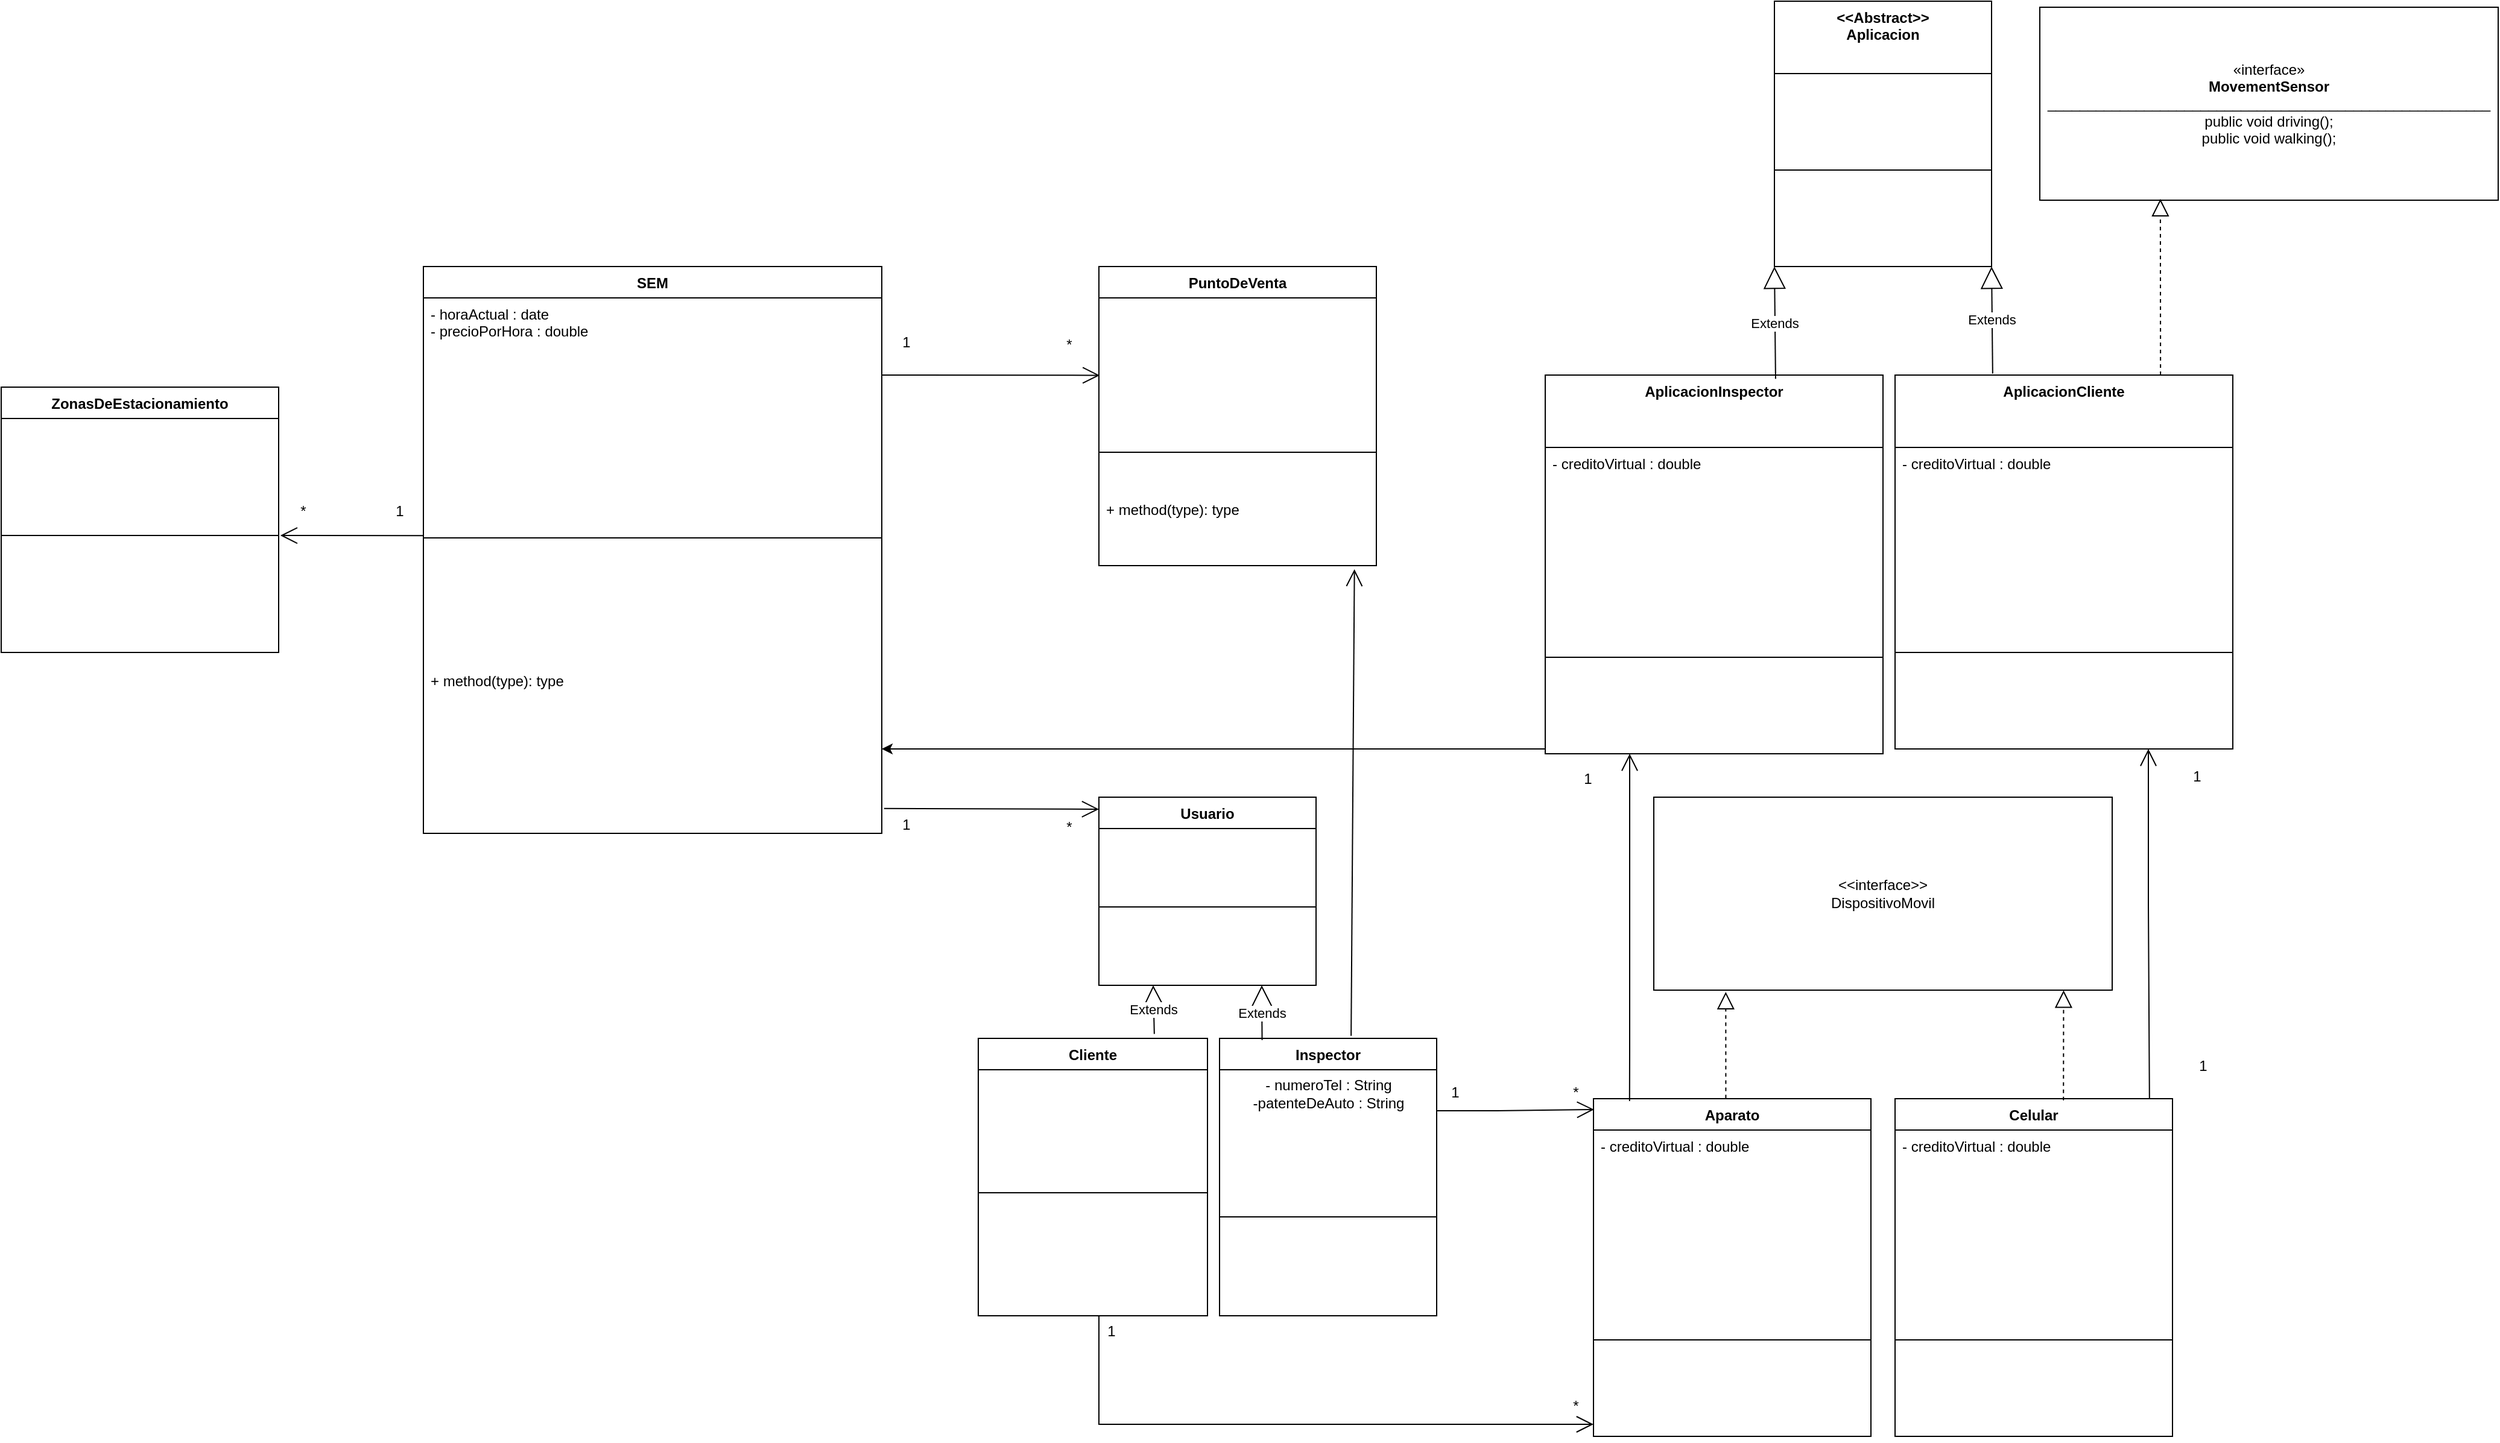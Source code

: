 <mxfile version="21.6.5" type="device">
  <diagram name="Página-1" id="Ph8hgLy5qz2Ab7b8ZbOv">
    <mxGraphModel dx="4955" dy="4215" grid="1" gridSize="10" guides="0" tooltips="0" connect="1" arrows="1" fold="1" page="1" pageScale="1" pageWidth="850" pageHeight="1100" math="0" shadow="0">
      <root>
        <mxCell id="0" />
        <mxCell id="1" parent="0" />
        <mxCell id="8a3vDf_izCCoVC7hsI8W-1" value="SEM" style="swimlane;fontStyle=1;align=center;verticalAlign=top;childLayout=stackLayout;horizontal=1;startSize=26;horizontalStack=0;resizeParent=1;resizeParentMax=0;resizeLast=0;collapsible=1;marginBottom=0;whiteSpace=wrap;html=1;" parent="1" vertex="1">
          <mxGeometry y="-1010" width="380" height="470" as="geometry" />
        </mxCell>
        <mxCell id="8a3vDf_izCCoVC7hsI8W-2" value="- horaActual : date&lt;br&gt;- precioPorHora : double" style="text;strokeColor=none;fillColor=none;align=left;verticalAlign=top;spacingLeft=4;spacingRight=4;overflow=hidden;rotatable=0;points=[[0,0.5],[1,0.5]];portConstraint=eastwest;whiteSpace=wrap;html=1;" parent="8a3vDf_izCCoVC7hsI8W-1" vertex="1">
          <mxGeometry y="26" width="380" height="94" as="geometry" />
        </mxCell>
        <mxCell id="8a3vDf_izCCoVC7hsI8W-3" value="" style="line;strokeWidth=1;fillColor=none;align=left;verticalAlign=middle;spacingTop=-1;spacingLeft=3;spacingRight=3;rotatable=0;labelPosition=right;points=[];portConstraint=eastwest;strokeColor=inherit;" parent="8a3vDf_izCCoVC7hsI8W-1" vertex="1">
          <mxGeometry y="120" width="380" height="210" as="geometry" />
        </mxCell>
        <mxCell id="8a3vDf_izCCoVC7hsI8W-4" value="+ method(type): type" style="text;strokeColor=none;fillColor=none;align=left;verticalAlign=top;spacingLeft=4;spacingRight=4;overflow=hidden;rotatable=0;points=[[0,0.5],[1,0.5]];portConstraint=eastwest;whiteSpace=wrap;html=1;" parent="8a3vDf_izCCoVC7hsI8W-1" vertex="1">
          <mxGeometry y="330" width="380" height="140" as="geometry" />
        </mxCell>
        <mxCell id="8a3vDf_izCCoVC7hsI8W-12" value="PuntoDeVenta" style="swimlane;fontStyle=1;align=center;verticalAlign=top;childLayout=stackLayout;horizontal=1;startSize=26;horizontalStack=0;resizeParent=1;resizeParentMax=0;resizeLast=0;collapsible=1;marginBottom=0;whiteSpace=wrap;html=1;" parent="1" vertex="1">
          <mxGeometry x="560" y="-1010" width="230" height="248" as="geometry" />
        </mxCell>
        <mxCell id="8a3vDf_izCCoVC7hsI8W-13" value="&lt;br&gt;&lt;blockquote style=&quot;margin: 0 0 0 40px; border: none; padding: 0px;&quot;&gt;&lt;/blockquote&gt;" style="text;strokeColor=none;fillColor=none;align=left;verticalAlign=top;spacingLeft=4;spacingRight=4;overflow=hidden;rotatable=0;points=[[0,0.5],[1,0.5]];portConstraint=eastwest;whiteSpace=wrap;html=1;" parent="8a3vDf_izCCoVC7hsI8W-12" vertex="1">
          <mxGeometry y="26" width="230" height="94" as="geometry" />
        </mxCell>
        <mxCell id="8a3vDf_izCCoVC7hsI8W-14" value="" style="line;strokeWidth=1;fillColor=none;align=left;verticalAlign=middle;spacingTop=-1;spacingLeft=3;spacingRight=3;rotatable=0;labelPosition=right;points=[];portConstraint=eastwest;strokeColor=inherit;" parent="8a3vDf_izCCoVC7hsI8W-12" vertex="1">
          <mxGeometry y="120" width="230" height="68" as="geometry" />
        </mxCell>
        <mxCell id="8a3vDf_izCCoVC7hsI8W-15" value="+ method(type): type" style="text;strokeColor=none;fillColor=none;align=left;verticalAlign=top;spacingLeft=4;spacingRight=4;overflow=hidden;rotatable=0;points=[[0,0.5],[1,0.5]];portConstraint=eastwest;whiteSpace=wrap;html=1;" parent="8a3vDf_izCCoVC7hsI8W-12" vertex="1">
          <mxGeometry y="188" width="230" height="60" as="geometry" />
        </mxCell>
        <mxCell id="8a3vDf_izCCoVC7hsI8W-21" value="Usuario&lt;br&gt;" style="swimlane;fontStyle=1;align=center;verticalAlign=top;childLayout=stackLayout;horizontal=1;startSize=26;horizontalStack=0;resizeParent=1;resizeParentMax=0;resizeLast=0;collapsible=1;marginBottom=0;whiteSpace=wrap;html=1;" parent="1" vertex="1">
          <mxGeometry x="560" y="-570" width="180" height="156" as="geometry" />
        </mxCell>
        <mxCell id="8a3vDf_izCCoVC7hsI8W-23" value="" style="line;strokeWidth=1;fillColor=none;align=left;verticalAlign=middle;spacingTop=-1;spacingLeft=3;spacingRight=3;rotatable=0;labelPosition=right;points=[];portConstraint=eastwest;strokeColor=inherit;" parent="8a3vDf_izCCoVC7hsI8W-21" vertex="1">
          <mxGeometry y="26" width="180" height="130" as="geometry" />
        </mxCell>
        <mxCell id="8a3vDf_izCCoVC7hsI8W-27" value="Aparato" style="swimlane;fontStyle=1;align=center;verticalAlign=top;childLayout=stackLayout;horizontal=1;startSize=26;horizontalStack=0;resizeParent=1;resizeParentMax=0;resizeLast=0;collapsible=1;marginBottom=0;whiteSpace=wrap;html=1;" parent="1" vertex="1">
          <mxGeometry x="970" y="-320" width="230" height="280" as="geometry" />
        </mxCell>
        <mxCell id="8a3vDf_izCCoVC7hsI8W-28" value="- creditoVirtual : double&lt;br&gt;" style="text;strokeColor=none;fillColor=none;align=left;verticalAlign=top;spacingLeft=4;spacingRight=4;overflow=hidden;rotatable=0;points=[[0,0.5],[1,0.5]];portConstraint=eastwest;whiteSpace=wrap;html=1;" parent="8a3vDf_izCCoVC7hsI8W-27" vertex="1">
          <mxGeometry y="26" width="230" height="94" as="geometry" />
        </mxCell>
        <mxCell id="8a3vDf_izCCoVC7hsI8W-29" value="" style="line;strokeWidth=1;fillColor=none;align=left;verticalAlign=middle;spacingTop=-1;spacingLeft=3;spacingRight=3;rotatable=0;labelPosition=right;points=[];portConstraint=eastwest;strokeColor=inherit;" parent="8a3vDf_izCCoVC7hsI8W-27" vertex="1">
          <mxGeometry y="120" width="230" height="160" as="geometry" />
        </mxCell>
        <mxCell id="8a3vDf_izCCoVC7hsI8W-80" style="edgeStyle=orthogonalEdgeStyle;rounded=0;orthogonalLoop=1;jettySize=auto;html=1;entryX=1;entryY=0.5;entryDx=0;entryDy=0;exitX=0;exitY=1;exitDx=0;exitDy=0;" parent="1" target="8a3vDf_izCCoVC7hsI8W-4" edge="1" source="8a3vDf_izCCoVC7hsI8W-124">
          <mxGeometry relative="1" as="geometry">
            <mxPoint x="1640" y="-370" as="sourcePoint" />
            <Array as="points">
              <mxPoint x="930" y="-610" />
            </Array>
          </mxGeometry>
        </mxCell>
        <mxCell id="8a3vDf_izCCoVC7hsI8W-48" value="&amp;lt;&amp;lt;Abstract&amp;gt;&amp;gt;&lt;br&gt;Aplicacion" style="swimlane;fontStyle=1;align=center;verticalAlign=top;childLayout=stackLayout;horizontal=1;startSize=60;horizontalStack=0;resizeParent=1;resizeParentMax=0;resizeLast=0;collapsible=1;marginBottom=0;whiteSpace=wrap;html=1;" parent="1" vertex="1">
          <mxGeometry x="1120" y="-1230" width="180" height="220" as="geometry" />
        </mxCell>
        <mxCell id="8a3vDf_izCCoVC7hsI8W-50" value="" style="line;strokeWidth=1;fillColor=none;align=left;verticalAlign=middle;spacingTop=-1;spacingLeft=3;spacingRight=3;rotatable=0;labelPosition=right;points=[];portConstraint=eastwest;strokeColor=inherit;" parent="8a3vDf_izCCoVC7hsI8W-48" vertex="1">
          <mxGeometry y="60" width="180" height="160" as="geometry" />
        </mxCell>
        <mxCell id="8a3vDf_izCCoVC7hsI8W-43" value="" style="endArrow=open;endFill=1;endSize=12;html=1;rounded=0;exitX=0.606;exitY=-0.009;exitDx=0;exitDy=0;exitPerimeter=0;entryX=0.921;entryY=1.049;entryDx=0;entryDy=0;entryPerimeter=0;" parent="1" source="8a3vDf_izCCoVC7hsI8W-121" target="8a3vDf_izCCoVC7hsI8W-15" edge="1">
          <mxGeometry width="160" relative="1" as="geometry">
            <mxPoint x="350" y="-107.5" as="sourcePoint" />
            <mxPoint x="930.606" y="-320" as="targetPoint" />
          </mxGeometry>
        </mxCell>
        <mxCell id="8a3vDf_izCCoVC7hsI8W-9" value="" style="endArrow=open;endFill=1;endSize=12;html=1;rounded=0;entryX=0.003;entryY=0.683;entryDx=0;entryDy=0;entryPerimeter=0;exitX=1;exitY=0.681;exitDx=0;exitDy=0;exitPerimeter=0;" parent="1" source="8a3vDf_izCCoVC7hsI8W-2" target="8a3vDf_izCCoVC7hsI8W-13" edge="1">
          <mxGeometry width="160" relative="1" as="geometry">
            <mxPoint x="300" y="98" as="sourcePoint" />
            <mxPoint x="530" y="98" as="targetPoint" />
          </mxGeometry>
        </mxCell>
        <mxCell id="8a3vDf_izCCoVC7hsI8W-88" value="Cliente" style="swimlane;fontStyle=1;align=center;verticalAlign=top;childLayout=stackLayout;horizontal=1;startSize=26;horizontalStack=0;resizeParent=1;resizeParentMax=0;resizeLast=0;collapsible=1;marginBottom=0;whiteSpace=wrap;html=1;" parent="1" vertex="1">
          <mxGeometry x="460" y="-370" width="190" height="230" as="geometry" />
        </mxCell>
        <mxCell id="8a3vDf_izCCoVC7hsI8W-90" value="" style="line;strokeWidth=1;fillColor=none;align=left;verticalAlign=middle;spacingTop=-1;spacingLeft=3;spacingRight=3;rotatable=0;labelPosition=right;points=[];portConstraint=eastwest;strokeColor=inherit;" parent="8a3vDf_izCCoVC7hsI8W-88" vertex="1">
          <mxGeometry y="26" width="190" height="204" as="geometry" />
        </mxCell>
        <mxCell id="8a3vDf_izCCoVC7hsI8W-106" value="ZonasDeEstacionamiento" style="swimlane;fontStyle=1;align=center;verticalAlign=top;childLayout=stackLayout;horizontal=1;startSize=26;horizontalStack=0;resizeParent=1;resizeParentMax=0;resizeLast=0;collapsible=1;marginBottom=0;whiteSpace=wrap;html=1;" parent="1" vertex="1">
          <mxGeometry x="-350" y="-910" width="230" height="220" as="geometry" />
        </mxCell>
        <mxCell id="8a3vDf_izCCoVC7hsI8W-108" value="" style="line;strokeWidth=1;fillColor=none;align=left;verticalAlign=middle;spacingTop=-1;spacingLeft=3;spacingRight=3;rotatable=0;labelPosition=right;points=[];portConstraint=eastwest;strokeColor=inherit;" parent="8a3vDf_izCCoVC7hsI8W-106" vertex="1">
          <mxGeometry y="26" width="230" height="194" as="geometry" />
        </mxCell>
        <mxCell id="8a3vDf_izCCoVC7hsI8W-120" value="Extends" style="endArrow=block;endSize=16;endFill=0;html=1;rounded=0;exitX=0.768;exitY=-0.016;exitDx=0;exitDy=0;exitPerimeter=0;entryX=0.25;entryY=1;entryDx=0;entryDy=0;" parent="1" source="8a3vDf_izCCoVC7hsI8W-88" target="8a3vDf_izCCoVC7hsI8W-21" edge="1">
          <mxGeometry width="160" relative="1" as="geometry">
            <mxPoint x="30" y="130" as="sourcePoint" />
            <mxPoint x="160" y="-300" as="targetPoint" />
          </mxGeometry>
        </mxCell>
        <mxCell id="8a3vDf_izCCoVC7hsI8W-121" value="Inspector" style="swimlane;fontStyle=1;align=center;verticalAlign=top;childLayout=stackLayout;horizontal=1;startSize=26;horizontalStack=0;resizeParent=1;resizeParentMax=0;resizeLast=0;collapsible=1;marginBottom=0;whiteSpace=wrap;html=1;" parent="1" vertex="1">
          <mxGeometry x="660" y="-370" width="180" height="230" as="geometry" />
        </mxCell>
        <mxCell id="8a3vDf_izCCoVC7hsI8W-150" value="- numeroTel : String&lt;br&gt;-patenteDeAuto : String" style="text;html=1;align=center;verticalAlign=middle;resizable=0;points=[];autosize=1;strokeColor=none;fillColor=none;" parent="8a3vDf_izCCoVC7hsI8W-121" vertex="1">
          <mxGeometry y="26" width="180" height="40" as="geometry" />
        </mxCell>
        <mxCell id="8a3vDf_izCCoVC7hsI8W-122" value="" style="line;strokeWidth=1;fillColor=none;align=left;verticalAlign=middle;spacingTop=-1;spacingLeft=3;spacingRight=3;rotatable=0;labelPosition=right;points=[];portConstraint=eastwest;strokeColor=inherit;" parent="8a3vDf_izCCoVC7hsI8W-121" vertex="1">
          <mxGeometry y="66" width="180" height="164" as="geometry" />
        </mxCell>
        <mxCell id="8a3vDf_izCCoVC7hsI8W-123" value="Extends" style="endArrow=block;endSize=16;endFill=0;html=1;rounded=0;entryX=0.75;entryY=1;entryDx=0;entryDy=0;exitX=0.196;exitY=0.006;exitDx=0;exitDy=0;exitPerimeter=0;" parent="1" source="8a3vDf_izCCoVC7hsI8W-121" target="8a3vDf_izCCoVC7hsI8W-21" edge="1">
          <mxGeometry width="160" relative="1" as="geometry">
            <mxPoint x="-200" y="94" as="sourcePoint" />
            <mxPoint x="45" as="targetPoint" />
          </mxGeometry>
        </mxCell>
        <mxCell id="8a3vDf_izCCoVC7hsI8W-124" value="AplicacionInspector" style="swimlane;fontStyle=1;align=center;verticalAlign=top;childLayout=stackLayout;horizontal=1;startSize=60;horizontalStack=0;resizeParent=1;resizeParentMax=0;resizeLast=0;collapsible=1;marginBottom=0;whiteSpace=wrap;html=1;" parent="1" vertex="1">
          <mxGeometry x="930" y="-920" width="280" height="314" as="geometry" />
        </mxCell>
        <mxCell id="8a3vDf_izCCoVC7hsI8W-125" value="- creditoVirtual : double" style="text;strokeColor=none;fillColor=none;align=left;verticalAlign=top;spacingLeft=4;spacingRight=4;overflow=hidden;rotatable=0;points=[[0,0.5],[1,0.5]];portConstraint=eastwest;whiteSpace=wrap;html=1;" parent="8a3vDf_izCCoVC7hsI8W-124" vertex="1">
          <mxGeometry y="60" width="280" height="94" as="geometry" />
        </mxCell>
        <mxCell id="8a3vDf_izCCoVC7hsI8W-126" value="" style="line;strokeWidth=1;fillColor=none;align=left;verticalAlign=middle;spacingTop=-1;spacingLeft=3;spacingRight=3;rotatable=0;labelPosition=right;points=[];portConstraint=eastwest;strokeColor=inherit;" parent="8a3vDf_izCCoVC7hsI8W-124" vertex="1">
          <mxGeometry y="154" width="280" height="160" as="geometry" />
        </mxCell>
        <mxCell id="8a3vDf_izCCoVC7hsI8W-127" value="AplicacionCliente" style="swimlane;fontStyle=1;align=center;verticalAlign=top;childLayout=stackLayout;horizontal=1;startSize=60;horizontalStack=0;resizeParent=1;resizeParentMax=0;resizeLast=0;collapsible=1;marginBottom=0;whiteSpace=wrap;html=1;" parent="1" vertex="1">
          <mxGeometry x="1220" y="-920" width="280" height="310" as="geometry" />
        </mxCell>
        <mxCell id="8a3vDf_izCCoVC7hsI8W-128" value="- creditoVirtual : double" style="text;strokeColor=none;fillColor=none;align=left;verticalAlign=top;spacingLeft=4;spacingRight=4;overflow=hidden;rotatable=0;points=[[0,0.5],[1,0.5]];portConstraint=eastwest;whiteSpace=wrap;html=1;" parent="8a3vDf_izCCoVC7hsI8W-127" vertex="1">
          <mxGeometry y="60" width="280" height="90" as="geometry" />
        </mxCell>
        <mxCell id="8a3vDf_izCCoVC7hsI8W-129" value="" style="line;strokeWidth=1;fillColor=none;align=left;verticalAlign=middle;spacingTop=-1;spacingLeft=3;spacingRight=3;rotatable=0;labelPosition=right;points=[];portConstraint=eastwest;strokeColor=inherit;" parent="8a3vDf_izCCoVC7hsI8W-127" vertex="1">
          <mxGeometry y="150" width="280" height="160" as="geometry" />
        </mxCell>
        <mxCell id="8a3vDf_izCCoVC7hsI8W-130" value="Extends" style="endArrow=block;endSize=16;endFill=0;html=1;rounded=0;entryX=0;entryY=1;entryDx=0;entryDy=0;exitX=0.682;exitY=0.01;exitDx=0;exitDy=0;exitPerimeter=0;" parent="1" source="8a3vDf_izCCoVC7hsI8W-124" target="8a3vDf_izCCoVC7hsI8W-48" edge="1">
          <mxGeometry width="160" relative="1" as="geometry">
            <mxPoint x="1580" y="-316" as="sourcePoint" />
            <mxPoint x="1825" y="-410" as="targetPoint" />
          </mxGeometry>
        </mxCell>
        <mxCell id="8a3vDf_izCCoVC7hsI8W-131" value="Extends" style="endArrow=block;endSize=16;endFill=0;html=1;rounded=0;exitX=0.289;exitY=-0.004;exitDx=0;exitDy=0;entryX=1;entryY=1;entryDx=0;entryDy=0;exitPerimeter=0;" parent="1" source="8a3vDf_izCCoVC7hsI8W-127" target="8a3vDf_izCCoVC7hsI8W-48" edge="1">
          <mxGeometry width="160" relative="1" as="geometry">
            <mxPoint x="1990" y="-330" as="sourcePoint" />
            <mxPoint x="2040" y="-420" as="targetPoint" />
          </mxGeometry>
        </mxCell>
        <mxCell id="8a3vDf_izCCoVC7hsI8W-147" value="" style="endArrow=open;endFill=1;endSize=12;html=1;rounded=0;exitX=1.005;exitY=0.853;exitDx=0;exitDy=0;exitPerimeter=0;entryX=0;entryY=0.064;entryDx=0;entryDy=0;entryPerimeter=0;" parent="1" source="8a3vDf_izCCoVC7hsI8W-4" target="8a3vDf_izCCoVC7hsI8W-21" edge="1">
          <mxGeometry width="160" relative="1" as="geometry">
            <mxPoint x="380" y="-570" as="sourcePoint" />
            <mxPoint x="520" y="-560" as="targetPoint" />
            <Array as="points" />
          </mxGeometry>
        </mxCell>
        <mxCell id="8a3vDf_izCCoVC7hsI8W-160" value="«interface»&lt;br&gt;&lt;b&gt;MovementSensor&lt;/b&gt;&lt;br&gt;_______________________________________________________&lt;br&gt;&lt;div style=&quot;&quot;&gt;&lt;span style=&quot;background-color: initial;&quot;&gt;public void driving();&lt;/span&gt;&lt;br&gt;&lt;/div&gt;&lt;div style=&quot;&quot;&gt;&lt;span style=&quot;background-color: initial;&quot;&gt;public void walking();&lt;/span&gt;&lt;br&gt;&lt;/div&gt;" style="html=1;whiteSpace=wrap;" parent="1" vertex="1">
          <mxGeometry x="1340" y="-1225" width="380" height="160" as="geometry" />
        </mxCell>
        <mxCell id="8a3vDf_izCCoVC7hsI8W-161" value="" style="endArrow=block;dashed=1;endFill=0;endSize=12;html=1;rounded=0;exitX=0.786;exitY=0;exitDx=0;exitDy=0;entryX=0.263;entryY=0.993;entryDx=0;entryDy=0;exitPerimeter=0;entryPerimeter=0;" parent="1" source="8a3vDf_izCCoVC7hsI8W-127" target="8a3vDf_izCCoVC7hsI8W-160" edge="1">
          <mxGeometry width="160" relative="1" as="geometry">
            <mxPoint x="1910" y="-660" as="sourcePoint" />
            <mxPoint x="2060" y="-480" as="targetPoint" />
          </mxGeometry>
        </mxCell>
        <mxCell id="8a3vDf_izCCoVC7hsI8W-162" value="&amp;lt;&amp;lt;interface&amp;gt;&amp;gt;&lt;br&gt;DispositivoMovil" style="html=1;whiteSpace=wrap;" parent="1" vertex="1">
          <mxGeometry x="1020" y="-570" width="380" height="160" as="geometry" />
        </mxCell>
        <mxCell id="8a3vDf_izCCoVC7hsI8W-163" value="" style="endArrow=block;dashed=1;endFill=0;endSize=12;html=1;rounded=0;exitX=0.477;exitY=-0.001;exitDx=0;exitDy=0;entryX=0.157;entryY=1.009;entryDx=0;entryDy=0;entryPerimeter=0;exitPerimeter=0;" parent="1" source="8a3vDf_izCCoVC7hsI8W-27" target="8a3vDf_izCCoVC7hsI8W-162" edge="1">
          <mxGeometry width="160" relative="1" as="geometry">
            <mxPoint x="1375" y="-504" as="sourcePoint" />
            <mxPoint x="1197" y="-859" as="targetPoint" />
          </mxGeometry>
        </mxCell>
        <mxCell id="8a3vDf_izCCoVC7hsI8W-164" value="Celular" style="swimlane;fontStyle=1;align=center;verticalAlign=top;childLayout=stackLayout;horizontal=1;startSize=26;horizontalStack=0;resizeParent=1;resizeParentMax=0;resizeLast=0;collapsible=1;marginBottom=0;whiteSpace=wrap;html=1;" parent="1" vertex="1">
          <mxGeometry x="1220" y="-320" width="230" height="280" as="geometry">
            <mxRectangle x="1230" y="-610" width="90" height="30" as="alternateBounds" />
          </mxGeometry>
        </mxCell>
        <mxCell id="8a3vDf_izCCoVC7hsI8W-165" value="- creditoVirtual : double" style="text;strokeColor=none;fillColor=none;align=left;verticalAlign=top;spacingLeft=4;spacingRight=4;overflow=hidden;rotatable=0;points=[[0,0.5],[1,0.5]];portConstraint=eastwest;whiteSpace=wrap;html=1;" parent="8a3vDf_izCCoVC7hsI8W-164" vertex="1">
          <mxGeometry y="26" width="230" height="94" as="geometry" />
        </mxCell>
        <mxCell id="8a3vDf_izCCoVC7hsI8W-166" value="" style="line;strokeWidth=1;fillColor=none;align=left;verticalAlign=middle;spacingTop=-1;spacingLeft=3;spacingRight=3;rotatable=0;labelPosition=right;points=[];portConstraint=eastwest;strokeColor=inherit;" parent="8a3vDf_izCCoVC7hsI8W-164" vertex="1">
          <mxGeometry y="120" width="230" height="160" as="geometry" />
        </mxCell>
        <mxCell id="8a3vDf_izCCoVC7hsI8W-171" value="" style="endArrow=open;endFill=1;endSize=12;html=1;rounded=0;entryX=0.002;entryY=0.032;entryDx=0;entryDy=0;entryPerimeter=0;" parent="1" target="8a3vDf_izCCoVC7hsI8W-27" edge="1">
          <mxGeometry width="160" relative="1" as="geometry">
            <mxPoint x="840" y="-310" as="sourcePoint" />
            <mxPoint x="1340" y="-40" as="targetPoint" />
            <Array as="points">
              <mxPoint x="890" y="-310" />
            </Array>
          </mxGeometry>
        </mxCell>
        <mxCell id="8a3vDf_izCCoVC7hsI8W-172" value="" style="endArrow=open;endFill=1;endSize=12;html=1;rounded=0;exitX=0.167;exitY=0.067;exitDx=0;exitDy=0;exitPerimeter=0;" parent="1" source="vbZdaTUqadoRvIe0fks1-16" edge="1">
          <mxGeometry width="160" relative="1" as="geometry">
            <mxPoint x="540" y="-190" as="sourcePoint" />
            <mxPoint x="970" y="-50" as="targetPoint" />
            <Array as="points">
              <mxPoint x="560" y="-50" />
              <mxPoint x="950" y="-50" />
            </Array>
          </mxGeometry>
        </mxCell>
        <mxCell id="8a3vDf_izCCoVC7hsI8W-173" value="" style="endArrow=block;dashed=1;endFill=0;endSize=12;html=1;rounded=0;exitX=0.607;exitY=0.005;exitDx=0;exitDy=0;exitPerimeter=0;entryX=0.894;entryY=1.001;entryDx=0;entryDy=0;entryPerimeter=0;" parent="1" source="8a3vDf_izCCoVC7hsI8W-164" target="8a3vDf_izCCoVC7hsI8W-162" edge="1">
          <mxGeometry width="160" relative="1" as="geometry">
            <mxPoint x="855" y="-760" as="sourcePoint" />
            <mxPoint x="1351" y="-410" as="targetPoint" />
          </mxGeometry>
        </mxCell>
        <mxCell id="8a3vDf_izCCoVC7hsI8W-177" value="" style="endArrow=open;endFill=1;endSize=12;html=1;rounded=0;exitX=0.13;exitY=0.007;exitDx=0;exitDy=0;exitPerimeter=0;entryX=0.25;entryY=1;entryDx=0;entryDy=0;" parent="1" source="8a3vDf_izCCoVC7hsI8W-27" target="8a3vDf_izCCoVC7hsI8W-124" edge="1">
          <mxGeometry width="160" relative="1" as="geometry">
            <mxPoint x="480" y="-113" as="sourcePoint" />
            <mxPoint x="980" y="-610" as="targetPoint" />
            <Array as="points">
              <mxPoint x="1000" y="-360" />
            </Array>
          </mxGeometry>
        </mxCell>
        <mxCell id="8a3vDf_izCCoVC7hsI8W-178" value="" style="endArrow=open;endFill=1;endSize=12;html=1;rounded=0;exitX=0.917;exitY=0.001;exitDx=0;exitDy=0;exitPerimeter=0;entryX=0.75;entryY=1;entryDx=0;entryDy=0;" parent="1" source="8a3vDf_izCCoVC7hsI8W-164" target="8a3vDf_izCCoVC7hsI8W-127" edge="1">
          <mxGeometry width="160" relative="1" as="geometry">
            <mxPoint x="1450" y="-200" as="sourcePoint" />
            <mxPoint x="1439" y="-610" as="targetPoint" />
            <Array as="points">
              <mxPoint x="1430" y="-480" />
            </Array>
          </mxGeometry>
        </mxCell>
        <mxCell id="vbZdaTUqadoRvIe0fks1-8" value="" style="endArrow=open;endFill=1;endSize=12;html=1;rounded=0;entryX=1.006;entryY=0.5;entryDx=0;entryDy=0;exitX=0.001;exitY=0.491;exitDx=0;exitDy=0;exitPerimeter=0;entryPerimeter=0;" edge="1" parent="1" source="8a3vDf_izCCoVC7hsI8W-3" target="8a3vDf_izCCoVC7hsI8W-108">
          <mxGeometry width="160" relative="1" as="geometry">
            <mxPoint x="-70" y="-830" as="sourcePoint" />
            <mxPoint x="-69" y="-750" as="targetPoint" />
            <Array as="points" />
          </mxGeometry>
        </mxCell>
        <mxCell id="vbZdaTUqadoRvIe0fks1-9" value="1" style="text;html=1;align=center;verticalAlign=middle;resizable=0;points=[];autosize=1;strokeColor=none;fillColor=none;" vertex="1" parent="1">
          <mxGeometry x="-35" y="-822" width="30" height="30" as="geometry" />
        </mxCell>
        <mxCell id="vbZdaTUqadoRvIe0fks1-10" value="*" style="text;html=1;align=center;verticalAlign=middle;resizable=0;points=[];autosize=1;strokeColor=none;fillColor=none;" vertex="1" parent="1">
          <mxGeometry x="-115" y="-822" width="30" height="30" as="geometry" />
        </mxCell>
        <mxCell id="vbZdaTUqadoRvIe0fks1-12" value="1" style="text;html=1;align=center;verticalAlign=middle;resizable=0;points=[];autosize=1;strokeColor=none;fillColor=none;" vertex="1" parent="1">
          <mxGeometry x="385" y="-962" width="30" height="30" as="geometry" />
        </mxCell>
        <mxCell id="vbZdaTUqadoRvIe0fks1-13" value="*" style="text;html=1;align=center;verticalAlign=middle;resizable=0;points=[];autosize=1;strokeColor=none;fillColor=none;" vertex="1" parent="1">
          <mxGeometry x="520" y="-960" width="30" height="30" as="geometry" />
        </mxCell>
        <mxCell id="vbZdaTUqadoRvIe0fks1-14" value="1" style="text;html=1;align=center;verticalAlign=middle;resizable=0;points=[];autosize=1;strokeColor=none;fillColor=none;" vertex="1" parent="1">
          <mxGeometry x="385" y="-562" width="30" height="30" as="geometry" />
        </mxCell>
        <mxCell id="vbZdaTUqadoRvIe0fks1-15" value="*" style="text;html=1;align=center;verticalAlign=middle;resizable=0;points=[];autosize=1;strokeColor=none;fillColor=none;" vertex="1" parent="1">
          <mxGeometry x="520" y="-560" width="30" height="30" as="geometry" />
        </mxCell>
        <mxCell id="vbZdaTUqadoRvIe0fks1-16" value="1" style="text;html=1;align=center;verticalAlign=middle;resizable=0;points=[];autosize=1;strokeColor=none;fillColor=none;" vertex="1" parent="1">
          <mxGeometry x="555" y="-142" width="30" height="30" as="geometry" />
        </mxCell>
        <mxCell id="vbZdaTUqadoRvIe0fks1-17" value="*" style="text;html=1;align=center;verticalAlign=middle;resizable=0;points=[];autosize=1;strokeColor=none;fillColor=none;" vertex="1" parent="1">
          <mxGeometry x="940" y="-80" width="30" height="30" as="geometry" />
        </mxCell>
        <mxCell id="vbZdaTUqadoRvIe0fks1-18" value="*" style="text;html=1;align=center;verticalAlign=middle;resizable=0;points=[];autosize=1;strokeColor=none;fillColor=none;" vertex="1" parent="1">
          <mxGeometry x="940" y="-340" width="30" height="30" as="geometry" />
        </mxCell>
        <mxCell id="vbZdaTUqadoRvIe0fks1-21" value="1" style="text;html=1;align=center;verticalAlign=middle;resizable=0;points=[];autosize=1;strokeColor=none;fillColor=none;" vertex="1" parent="1">
          <mxGeometry x="840" y="-340" width="30" height="30" as="geometry" />
        </mxCell>
        <mxCell id="vbZdaTUqadoRvIe0fks1-22" value="1" style="text;html=1;align=center;verticalAlign=middle;resizable=0;points=[];autosize=1;strokeColor=none;fillColor=none;" vertex="1" parent="1">
          <mxGeometry x="950" y="-600" width="30" height="30" as="geometry" />
        </mxCell>
        <mxCell id="vbZdaTUqadoRvIe0fks1-23" value="1" style="text;html=1;align=center;verticalAlign=middle;resizable=0;points=[];autosize=1;strokeColor=none;fillColor=none;" vertex="1" parent="1">
          <mxGeometry x="1455" y="-602" width="30" height="30" as="geometry" />
        </mxCell>
        <mxCell id="vbZdaTUqadoRvIe0fks1-24" value="1" style="text;html=1;align=center;verticalAlign=middle;resizable=0;points=[];autosize=1;strokeColor=none;fillColor=none;" vertex="1" parent="1">
          <mxGeometry x="1460" y="-362" width="30" height="30" as="geometry" />
        </mxCell>
      </root>
    </mxGraphModel>
  </diagram>
</mxfile>
